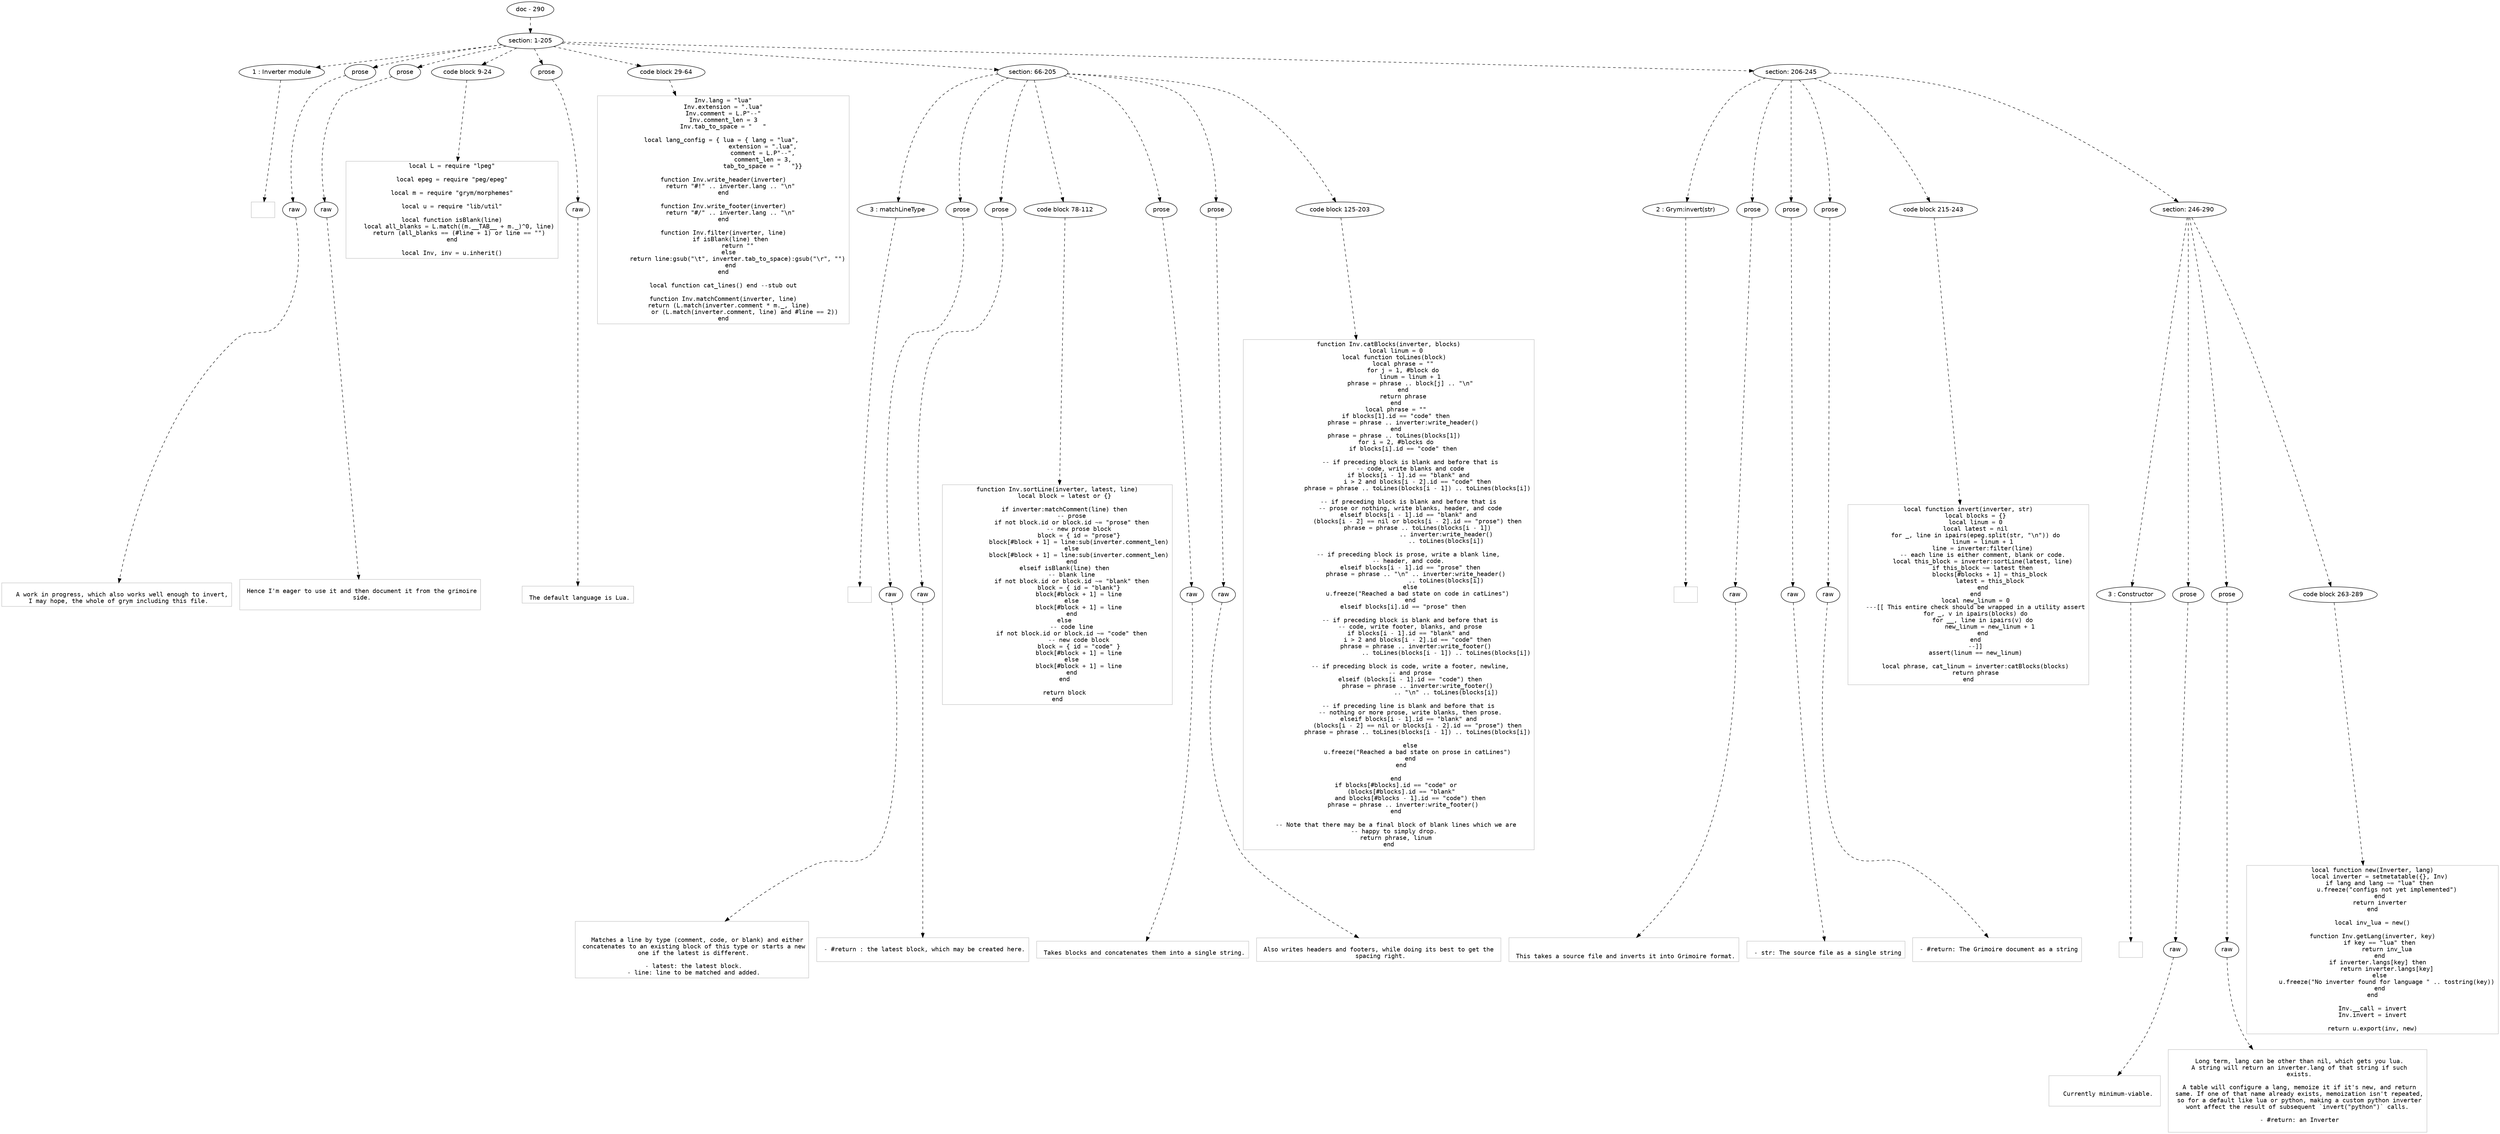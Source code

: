 digraph hierarchy {

node [fontname=Helvetica]
edge [style=dashed]

doc_0 [label="doc - 290"]


doc_0 -> { section_1}
{rank=same; section_1}

section_1 [label="section: 1-205"]


section_1 -> { header_2 prose_3 prose_4 codeblock_5 prose_6 codeblock_7 section_8 section_9}
{rank=same; header_2 prose_3 prose_4 codeblock_5 prose_6 codeblock_7 section_8 section_9}

header_2 [label="1 : Inverter module"]

prose_3 [label="prose"]

prose_4 [label="prose"]

codeblock_5 [label="code block 9-24"]

prose_6 [label="prose"]

codeblock_7 [label="code block 29-64"]

section_8 [label="section: 66-205"]

section_9 [label="section: 206-245"]


header_2 -> leaf_10
leaf_10  [color=Gray,shape=rectangle,fontname=Inconsolata,label=""]
prose_3 -> { raw_11}
{rank=same; raw_11}

raw_11 [label="raw"]


raw_11 -> leaf_12
leaf_12  [color=Gray,shape=rectangle,fontname=Inconsolata,label="
   A work in progress, which also works well enough to invert,
 I may hope, the whole of grym including this file.
"]
prose_4 -> { raw_13}
{rank=same; raw_13}

raw_13 [label="raw"]


raw_13 -> leaf_14
leaf_14  [color=Gray,shape=rectangle,fontname=Inconsolata,label="
 Hence I'm eager to use it and then document it from the grimoire
 side.

"]
codeblock_5 -> leaf_15
leaf_15  [color=Gray,shape=rectangle,fontname=Inconsolata,label="local L = require \"lpeg\"

local epeg = require \"peg/epeg\"

local m = require \"grym/morphemes\"

local u = require \"lib/util\"

local function isBlank(line)
    local all_blanks = L.match((m.__TAB__ + m._)^0, line)
    return (all_blanks == (#line + 1) or line == \"\")
end

local Inv, inv = u.inherit()"]
prose_6 -> { raw_16}
{rank=same; raw_16}

raw_16 [label="raw"]


raw_16 -> leaf_17
leaf_17  [color=Gray,shape=rectangle,fontname=Inconsolata,label="
 The default language is Lua.
"]
codeblock_7 -> leaf_18
leaf_18  [color=Gray,shape=rectangle,fontname=Inconsolata,label="Inv.lang = \"lua\"
Inv.extension = \".lua\"
Inv.comment = L.P\"--\"
Inv.comment_len = 3
Inv.tab_to_space = \"   \"

local lang_config = { lua = { lang = \"lua\", 
                      extension = \".lua\",
                      comment = L.P\"--\",
                      comment_len = 3,
                      tab_to_space = \"   \"}}

function Inv.write_header(inverter)
    return \"#!\" .. inverter.lang .. \"\\n\"
end

function Inv.write_footer(inverter)
    return \"#/\" .. inverter.lang .. \"\\n\"
end

function Inv.filter(inverter, line)
    if isBlank(line) then
        return \"\"
    else 
        return line:gsub(\"\\t\", inverter.tab_to_space):gsub(\"\\r\", \"\")
    end
end

local function cat_lines() end --stub out

function Inv.matchComment(inverter, line)
    return (L.match(inverter.comment * m._, line) 
            or (L.match(inverter.comment, line) and #line == 2))
end"]
section_8 -> { header_19 prose_20 prose_21 codeblock_22 prose_23 prose_24 codeblock_25}
{rank=same; header_19 prose_20 prose_21 codeblock_22 prose_23 prose_24 codeblock_25}

header_19 [label="3 : matchLineType"]

prose_20 [label="prose"]

prose_21 [label="prose"]

codeblock_22 [label="code block 78-112"]

prose_23 [label="prose"]

prose_24 [label="prose"]

codeblock_25 [label="code block 125-203"]


header_19 -> leaf_26
leaf_26  [color=Gray,shape=rectangle,fontname=Inconsolata,label=""]
prose_20 -> { raw_27}
{rank=same; raw_27}

raw_27 [label="raw"]


raw_27 -> leaf_28
leaf_28  [color=Gray,shape=rectangle,fontname=Inconsolata,label="

   Matches a line by type (comment, code, or blank) and either
 concatenates to an existing block of this type or starts a new
 one if the latest is different.
 
 - latest: the latest block.
 - line: line to be matched and added.
"]
prose_21 -> { raw_29}
{rank=same; raw_29}

raw_29 [label="raw"]


raw_29 -> leaf_30
leaf_30  [color=Gray,shape=rectangle,fontname=Inconsolata,label="
 - #return : the latest block, which may be created here.

"]
codeblock_22 -> leaf_31
leaf_31  [color=Gray,shape=rectangle,fontname=Inconsolata,label="function Inv.sortLine(inverter, latest, line)
    local block = latest or {}

    if inverter:matchComment(line) then
        -- prose
        if not block.id or block.id ~= \"prose\" then
            -- new prose block
            block = { id = \"prose\"}
            block[#block + 1] = line:sub(inverter.comment_len)
        else
            block[#block + 1] = line:sub(inverter.comment_len)
        end
    elseif isBlank(line) then
        -- blank line
        if not block.id or block.id ~= \"blank\" then
            block = { id = \"blank\"}
            block[#block + 1] = line
        else
            block[#block + 1] = line
        end
    else
        -- code line
        if not block.id or block.id ~= \"code\" then
            -- new code block
            block = { id = \"code\" }
            block[#block + 1] = line
        else
            block[#block + 1] = line
        end
    end

    return block
end"]
prose_23 -> { raw_32}
{rank=same; raw_32}

raw_32 [label="raw"]


raw_32 -> leaf_33
leaf_33  [color=Gray,shape=rectangle,fontname=Inconsolata,label="
 Takes blocks and concatenates them into a single string.
"]
prose_24 -> { raw_34}
{rank=same; raw_34}

raw_34 [label="raw"]


raw_34 -> leaf_35
leaf_35  [color=Gray,shape=rectangle,fontname=Inconsolata,label="
 Also writes headers and footers, while doing its best to get the 
 spacing right.
"]
codeblock_25 -> leaf_36
leaf_36  [color=Gray,shape=rectangle,fontname=Inconsolata,label="function Inv.catBlocks(inverter, blocks)
    local linum = 0
    local function toLines(block) 
        local phrase = \"\"
        for j = 1, #block do
            linum = linum + 1
            phrase = phrase .. block[j] .. \"\\n\"
        end
        return phrase
    end
    local phrase = \"\"
    if blocks[1].id == \"code\" then
        phrase = phrase .. inverter:write_header()
    end
    phrase = phrase .. toLines(blocks[1]) 
    for i = 2, #blocks do
        if blocks[i].id == \"code\" then

            -- if preceding block is blank and before that is
            -- code, write blanks and code
            if blocks[i - 1].id == \"blank\" and 
                i > 2 and blocks[i - 2].id == \"code\" then
                phrase = phrase .. toLines(blocks[i - 1]) .. toLines(blocks[i])

            -- if preceding block is blank and before that is 
            -- prose or nothing, write blanks, header, and code
            elseif blocks[i - 1].id == \"blank\" and 
                (blocks[i - 2] == nil or blocks[i - 2].id == \"prose\") then
                phrase = phrase .. toLines(blocks[i - 1])
                                .. inverter:write_header()
                                .. toLines(blocks[i])

            -- if preceding block is prose, write a blank line, 
            -- header, and code. 
            elseif blocks[i - 1].id == \"prose\" then
                phrase = phrase .. \"\\n\" .. inverter:write_header() 
                                .. toLines(blocks[i])
            else
                u.freeze(\"Reached a bad state on code in catLines\")
            end
        elseif blocks[i].id == \"prose\" then

            -- if preceding block is blank and before that is
            -- code, write footer, blanks, and prose
            if blocks[i - 1].id == \"blank\" and 
                i > 2 and blocks[i - 2].id == \"code\" then
                phrase = phrase .. inverter:write_footer() 
                                .. toLines(blocks[i - 1]) .. toLines(blocks[i])

            -- if preceding block is code, write a footer, newline,
            -- and prose
            elseif (blocks[i - 1].id == \"code\") then
                phrase = phrase .. inverter:write_footer()
                                .. \"\\n\" .. toLines(blocks[i])

            -- if preceding line is blank and before that is 
            -- nothing or more prose, write blanks, then prose.
            elseif blocks[i - 1].id == \"blank\" and 
                (blocks[i - 2] == nil or blocks[i - 2].id == \"prose\") then
                phrase = phrase .. toLines(blocks[i - 1]) .. toLines(blocks[i])

            else
                u.freeze(\"Reached a bad state on prose in catLines\")
            end
        end 

    end
    if blocks[#blocks].id == \"code\" or
        (blocks[#blocks].id == \"blank\" 
            and blocks[#blocks - 1].id == \"code\") then
        phrase = phrase .. inverter:write_footer()
    end

    -- Note that there may be a final block of blank lines which we are
    -- happy to simply drop. 
    return phrase, linum
end"]
section_9 -> { header_37 prose_38 prose_39 prose_40 codeblock_41 section_42}
{rank=same; header_37 prose_38 prose_39 prose_40 codeblock_41 section_42}

header_37 [label="2 : Grym:invert(str)"]

prose_38 [label="prose"]

prose_39 [label="prose"]

prose_40 [label="prose"]

codeblock_41 [label="code block 215-243"]

section_42 [label="section: 246-290"]


header_37 -> leaf_43
leaf_43  [color=Gray,shape=rectangle,fontname=Inconsolata,label=""]
prose_38 -> { raw_44}
{rank=same; raw_44}

raw_44 [label="raw"]


raw_44 -> leaf_45
leaf_45  [color=Gray,shape=rectangle,fontname=Inconsolata,label="

 This takes a source file and inverts it into Grimoire format.
"]
prose_39 -> { raw_46}
{rank=same; raw_46}

raw_46 [label="raw"]


raw_46 -> leaf_47
leaf_47  [color=Gray,shape=rectangle,fontname=Inconsolata,label="
 - str: The source file as a single string
"]
prose_40 -> { raw_48}
{rank=same; raw_48}

raw_48 [label="raw"]


raw_48 -> leaf_49
leaf_49  [color=Gray,shape=rectangle,fontname=Inconsolata,label="
 - #return: The Grimoire document as a string

"]
codeblock_41 -> leaf_50
leaf_50  [color=Gray,shape=rectangle,fontname=Inconsolata,label="local function invert(inverter, str)
    local blocks = {}
    local linum = 0
    local latest = nil
    for _, line in ipairs(epeg.split(str, \"\\n\")) do
        linum = linum + 1
        line = inverter:filter(line)
        -- each line is either comment, blank or code.
        local this_block = inverter:sortLine(latest, line)
        if this_block ~= latest then
            blocks[#blocks + 1] = this_block
            latest = this_block
        end
    end
    local new_linum = 0
    ---[[ This entire check should be wrapped in a utility assert
    for _, v in ipairs(blocks) do
        for __, line in ipairs(v) do
            new_linum = new_linum + 1
        end
    end
    --]]
    assert(linum == new_linum)

    local phrase, cat_linum = inverter:catBlocks(blocks)
    return phrase
end"]
section_42 -> { header_51 prose_52 prose_53 codeblock_54}
{rank=same; header_51 prose_52 prose_53 codeblock_54}

header_51 [label="3 : Constructor"]

prose_52 [label="prose"]

prose_53 [label="prose"]

codeblock_54 [label="code block 263-289"]


header_51 -> leaf_55
leaf_55  [color=Gray,shape=rectangle,fontname=Inconsolata,label=""]
prose_52 -> { raw_56}
{rank=same; raw_56}

raw_56 [label="raw"]


raw_56 -> leaf_57
leaf_57  [color=Gray,shape=rectangle,fontname=Inconsolata,label="
 
   Currently minimum-viable. 

"]
prose_53 -> { raw_58}
{rank=same; raw_58}

raw_58 [label="raw"]


raw_58 -> leaf_59
leaf_59  [color=Gray,shape=rectangle,fontname=Inconsolata,label="
 Long term, lang can be other than nil, which gets you lua.
 A string will return an inverter.lang of that string if such
 exists.
 
 A table will configure a lang, memoize it if it's new, and return
 same. If one of that name already exists, memoization isn't repeated,
 so for a default like lua or python, making a custom python inverter
 wont affect the result of subsequent `invert(\"python\")` calls. 
 
 - #return: an Inverter

"]
codeblock_54 -> leaf_60
leaf_60  [color=Gray,shape=rectangle,fontname=Inconsolata,label="local function new(Inverter, lang)
    local inverter = setmetatable({}, Inv)
    if lang and lang ~= \"lua\" then
        u.freeze(\"configs not yet implemented\")
    end
    return inverter
end

local inv_lua = new()

function Inv.getLang(inverter, key)
    if key == \"lua\" then
        return inv_lua
    end
    if inverter.langs[key] then 
        return inverter.langs[key]
    else
        u.freeze(\"No inverter found for language \" .. tostring(key))
    end
end

Inv.__call = invert
Inv.invert = invert

return u.export(inv, new)"]

}
